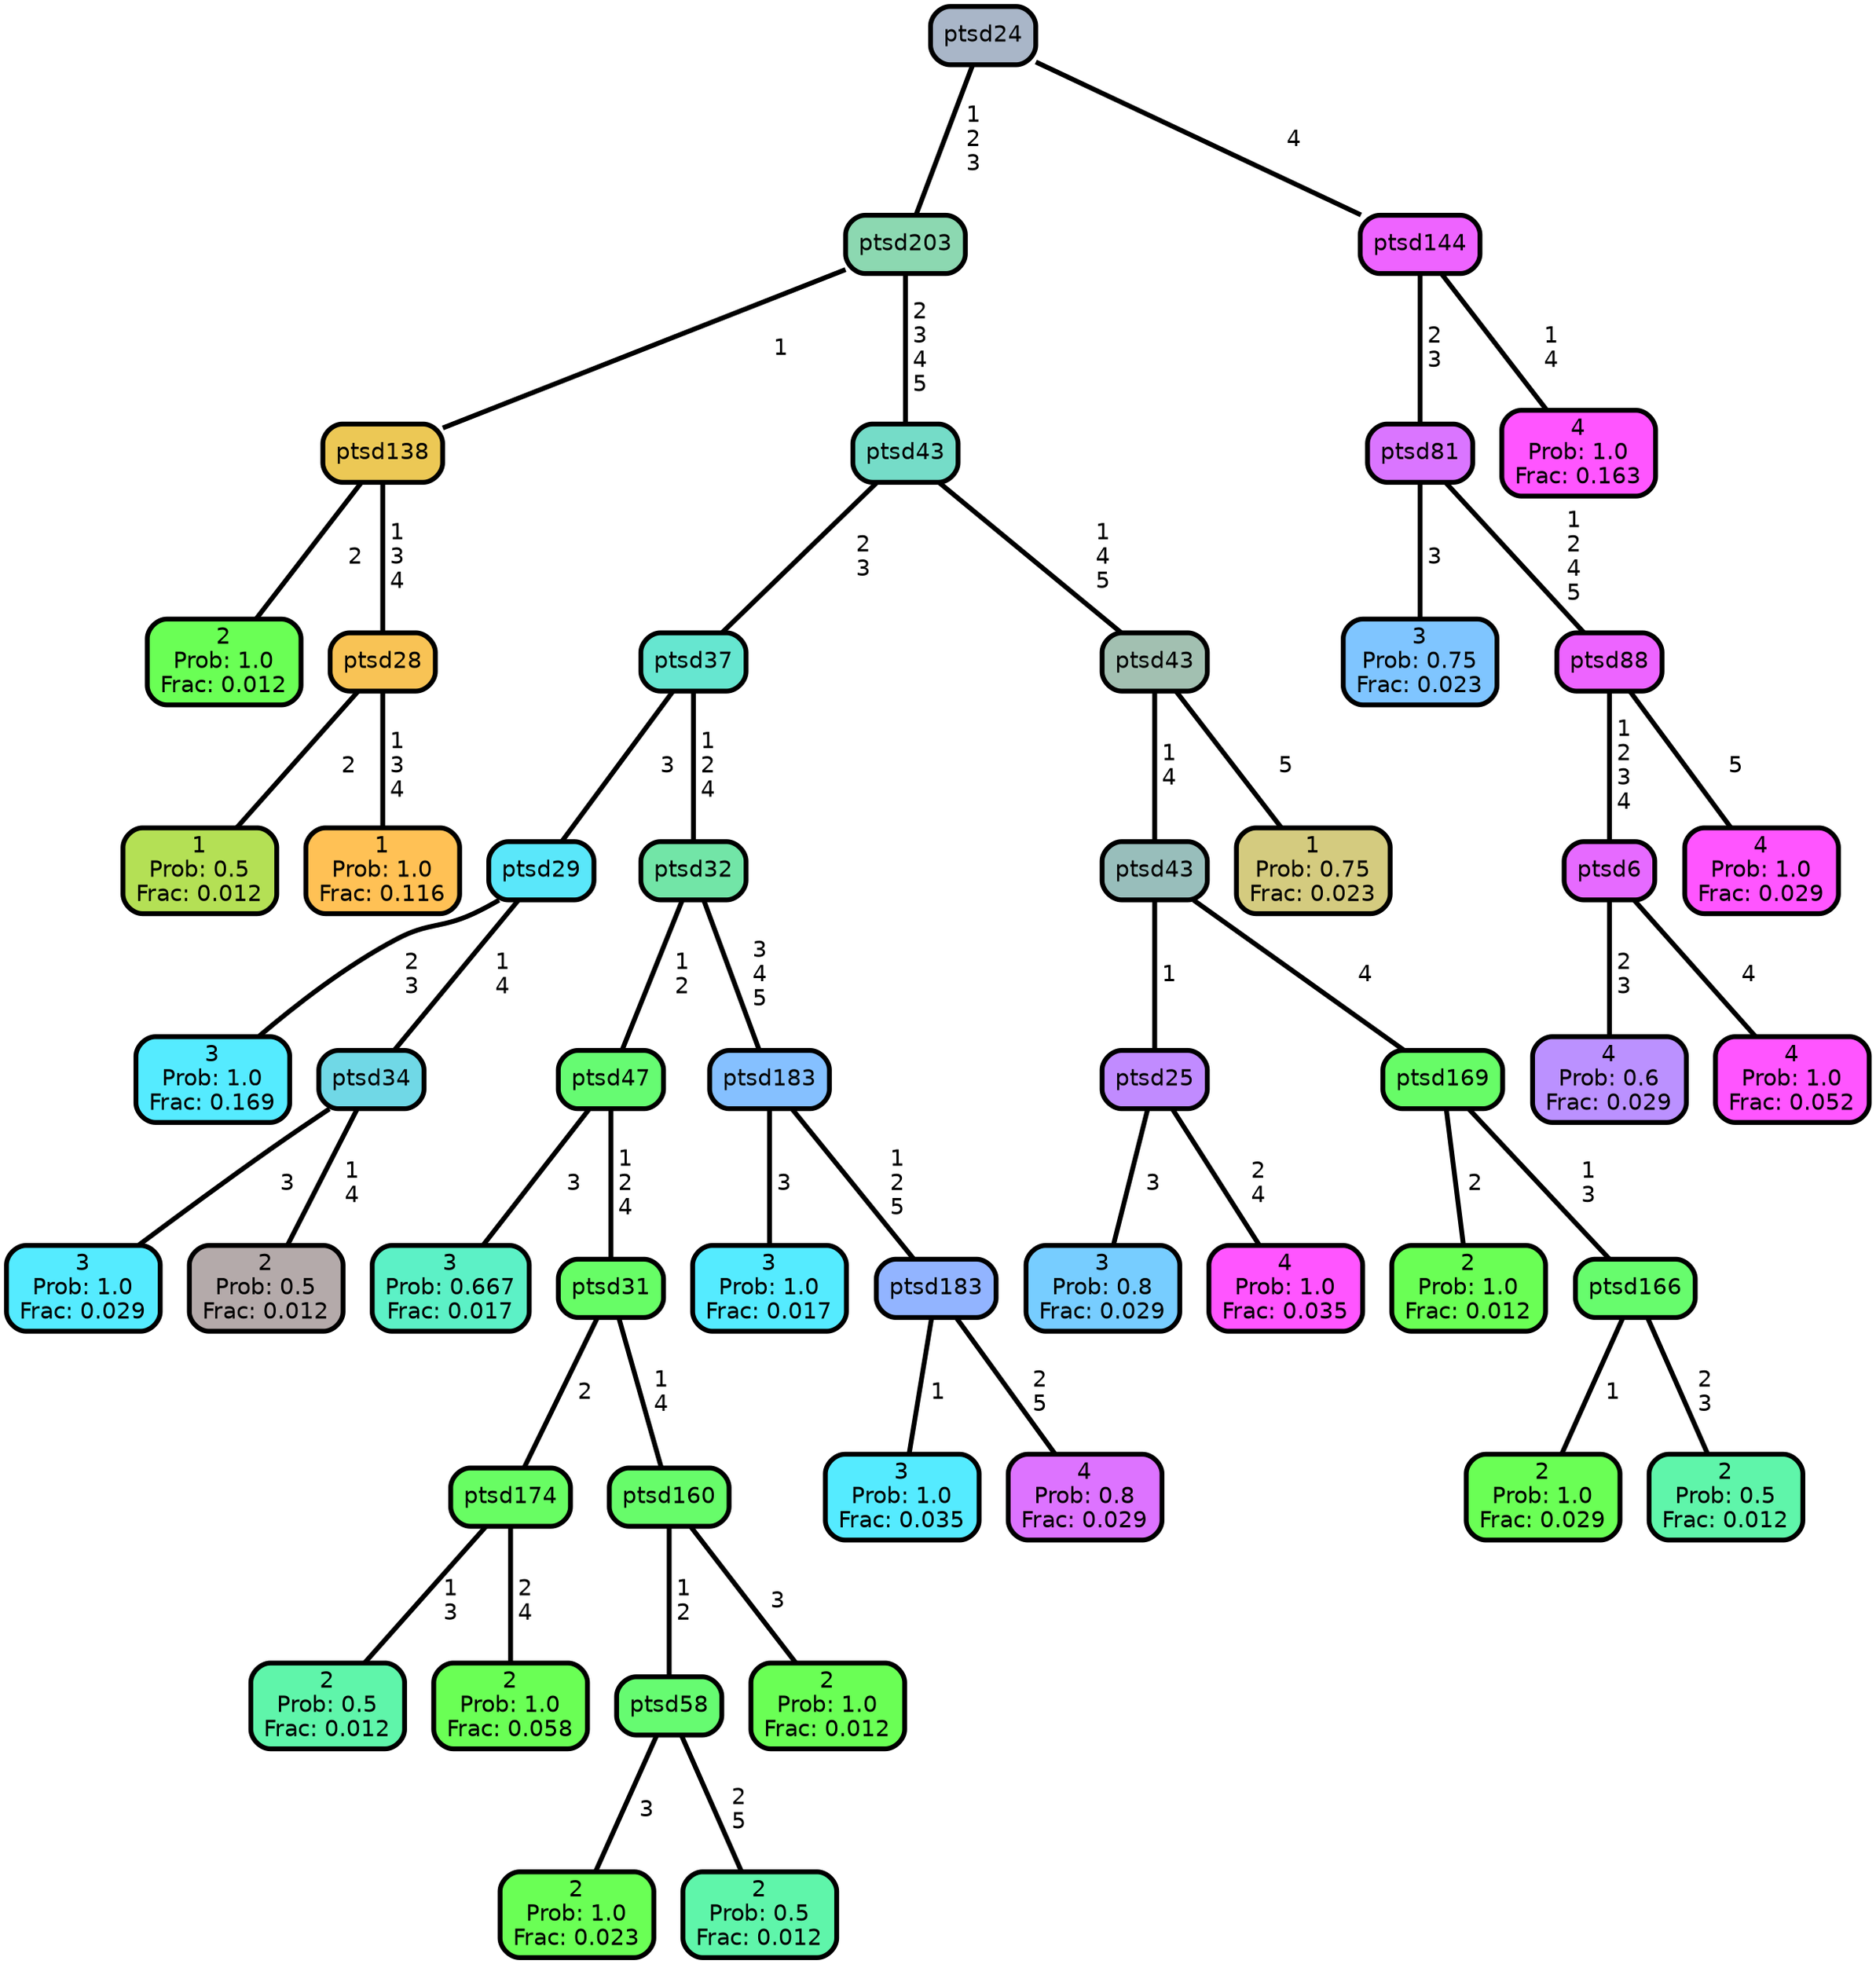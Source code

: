 graph Tree {
node [shape=box, style="filled, rounded",color="black",penwidth="3",fontcolor="black",                 fontname=helvetica] ;
graph [ranksep="0 equally", splines=straight,                 bgcolor=transparent, dpi=200] ;
edge [fontname=helvetica, color=black] ;
0 [label="2
Prob: 1.0
Frac: 0.012", fillcolor="#6aff55"] ;
1 [label="ptsd138", fillcolor="#ecc855"] ;
2 [label="1
Prob: 0.5
Frac: 0.012", fillcolor="#b4e055"] ;
3 [label="ptsd28", fillcolor="#f8c355"] ;
4 [label="1
Prob: 1.0
Frac: 0.116", fillcolor="#ffc155"] ;
5 [label="ptsd203", fillcolor="#8cd8b1"] ;
6 [label="3
Prob: 1.0
Frac: 0.169", fillcolor="#55ebff"] ;
7 [label="ptsd29", fillcolor="#5ae7fa"] ;
8 [label="3
Prob: 1.0
Frac: 0.029", fillcolor="#55ebff"] ;
9 [label="ptsd34", fillcolor="#70d8e6"] ;
10 [label="2
Prob: 0.5
Frac: 0.012", fillcolor="#b4aaaa"] ;
11 [label="ptsd37", fillcolor="#66e6d0"] ;
12 [label="3
Prob: 0.667
Frac: 0.017", fillcolor="#5cf1c6"] ;
13 [label="ptsd47", fillcolor="#66fb72"] ;
14 [label="2
Prob: 0.5
Frac: 0.012", fillcolor="#5ff5aa"] ;
15 [label="ptsd174", fillcolor="#68fd63"] ;
16 [label="2
Prob: 1.0
Frac: 0.058", fillcolor="#6aff55"] ;
17 [label="ptsd31", fillcolor="#67fd66"] ;
18 [label="2
Prob: 1.0
Frac: 0.023", fillcolor="#6aff55"] ;
19 [label="ptsd58", fillcolor="#66fb71"] ;
20 [label="2
Prob: 0.5
Frac: 0.012", fillcolor="#5ff5aa"] ;
21 [label="ptsd160", fillcolor="#67fc6a"] ;
22 [label="2
Prob: 1.0
Frac: 0.012", fillcolor="#6aff55"] ;
23 [label="ptsd32", fillcolor="#72e5a7"] ;
24 [label="3
Prob: 1.0
Frac: 0.017", fillcolor="#55ebff"] ;
25 [label="ptsd183", fillcolor="#85c0ff"] ;
26 [label="3
Prob: 1.0
Frac: 0.035", fillcolor="#55ebff"] ;
27 [label="ptsd183", fillcolor="#92b4ff"] ;
28 [label="4
Prob: 0.8
Frac: 0.029", fillcolor="#dd73ff"] ;
29 [label="ptsd43", fillcolor="#75dcc8"] ;
30 [label="3
Prob: 0.8
Frac: 0.029", fillcolor="#77cdff"] ;
31 [label="ptsd25", fillcolor="#c18bff"] ;
32 [label="4
Prob: 1.0
Frac: 0.035", fillcolor="#ff55ff"] ;
33 [label="ptsd43", fillcolor="#98bebb"] ;
34 [label="2
Prob: 1.0
Frac: 0.012", fillcolor="#6aff55"] ;
35 [label="ptsd169", fillcolor="#67fc67"] ;
36 [label="2
Prob: 1.0
Frac: 0.029", fillcolor="#6aff55"] ;
37 [label="ptsd166", fillcolor="#67fc6d"] ;
38 [label="2
Prob: 0.5
Frac: 0.012", fillcolor="#5ff5aa"] ;
39 [label="ptsd43", fillcolor="#a2c0b1"] ;
40 [label="1
Prob: 0.75
Frac: 0.023", fillcolor="#d4cb7f"] ;
41 [label="ptsd24", fillcolor="#a9b6c8"] ;
42 [label="3
Prob: 0.75
Frac: 0.023", fillcolor="#7fc5ff"] ;
43 [label="ptsd81", fillcolor="#da75ff"] ;
44 [label="4
Prob: 0.6
Frac: 0.029", fillcolor="#bb91ff"] ;
45 [label="ptsd6", fillcolor="#e66aff"] ;
46 [label="4
Prob: 1.0
Frac: 0.052", fillcolor="#ff55ff"] ;
47 [label="ptsd88", fillcolor="#ed64ff"] ;
48 [label="4
Prob: 1.0
Frac: 0.029", fillcolor="#ff55ff"] ;
49 [label="ptsd144", fillcolor="#ee63ff"] ;
50 [label="4
Prob: 1.0
Frac: 0.163", fillcolor="#ff55ff"] ;
1 -- 0 [label=" 2",penwidth=3] ;
1 -- 3 [label=" 1\n 3\n 4",penwidth=3] ;
3 -- 2 [label=" 2",penwidth=3] ;
3 -- 4 [label=" 1\n 3\n 4",penwidth=3] ;
5 -- 1 [label=" 1",penwidth=3] ;
5 -- 29 [label=" 2\n 3\n 4\n 5",penwidth=3] ;
7 -- 6 [label=" 2\n 3",penwidth=3] ;
7 -- 9 [label=" 1\n 4",penwidth=3] ;
9 -- 8 [label=" 3",penwidth=3] ;
9 -- 10 [label=" 1\n 4",penwidth=3] ;
11 -- 7 [label=" 3",penwidth=3] ;
11 -- 23 [label=" 1\n 2\n 4",penwidth=3] ;
13 -- 12 [label=" 3",penwidth=3] ;
13 -- 17 [label=" 1\n 2\n 4",penwidth=3] ;
15 -- 14 [label=" 1\n 3",penwidth=3] ;
15 -- 16 [label=" 2\n 4",penwidth=3] ;
17 -- 15 [label=" 2",penwidth=3] ;
17 -- 21 [label=" 1\n 4",penwidth=3] ;
19 -- 18 [label=" 3",penwidth=3] ;
19 -- 20 [label=" 2\n 5",penwidth=3] ;
21 -- 19 [label=" 1\n 2",penwidth=3] ;
21 -- 22 [label=" 3",penwidth=3] ;
23 -- 13 [label=" 1\n 2",penwidth=3] ;
23 -- 25 [label=" 3\n 4\n 5",penwidth=3] ;
25 -- 24 [label=" 3",penwidth=3] ;
25 -- 27 [label=" 1\n 2\n 5",penwidth=3] ;
27 -- 26 [label=" 1",penwidth=3] ;
27 -- 28 [label=" 2\n 5",penwidth=3] ;
29 -- 11 [label=" 2\n 3",penwidth=3] ;
29 -- 39 [label=" 1\n 4\n 5",penwidth=3] ;
31 -- 30 [label=" 3",penwidth=3] ;
31 -- 32 [label=" 2\n 4",penwidth=3] ;
33 -- 31 [label=" 1",penwidth=3] ;
33 -- 35 [label=" 4",penwidth=3] ;
35 -- 34 [label=" 2",penwidth=3] ;
35 -- 37 [label=" 1\n 3",penwidth=3] ;
37 -- 36 [label=" 1",penwidth=3] ;
37 -- 38 [label=" 2\n 3",penwidth=3] ;
39 -- 33 [label=" 1\n 4",penwidth=3] ;
39 -- 40 [label=" 5",penwidth=3] ;
41 -- 5 [label=" 1\n 2\n 3",penwidth=3] ;
41 -- 49 [label=" 4",penwidth=3] ;
43 -- 42 [label=" 3",penwidth=3] ;
43 -- 47 [label=" 1\n 2\n 4\n 5",penwidth=3] ;
45 -- 44 [label=" 2\n 3",penwidth=3] ;
45 -- 46 [label=" 4",penwidth=3] ;
47 -- 45 [label=" 1\n 2\n 3\n 4",penwidth=3] ;
47 -- 48 [label=" 5",penwidth=3] ;
49 -- 43 [label=" 2\n 3",penwidth=3] ;
49 -- 50 [label=" 1\n 4",penwidth=3] ;
{rank = same;}}